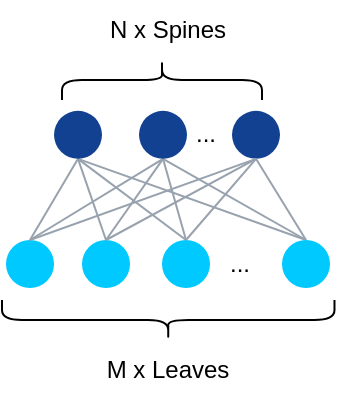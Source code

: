 <mxfile version="15.5.8" type="github" pages="2">
  <diagram id="iS51ezdleT5w62Py4joQ" name="templated01">
    <mxGraphModel dx="902" dy="357" grid="1" gridSize="10" guides="1" tooltips="1" connect="1" arrows="1" fold="1" page="1" pageScale="1" pageWidth="1169" pageHeight="827" math="0" shadow="0">
      <root>
        <mxCell id="0" />
        <mxCell id="1" parent="0" />
        <mxCell id="sL5stat3IgHk66CsYpOu-1" style="edgeStyle=none;rounded=0;orthogonalLoop=1;jettySize=auto;html=1;exitX=0.5;exitY=0;exitDx=0;exitDy=0;entryX=0.5;entryY=1;entryDx=0;entryDy=0;startArrow=none;startFill=0;endArrow=none;endFill=0;strokeColor=#98A2AE;strokeWidth=1;fontFamily=Manrope;fontSize=10;fontColor=#BEC8D2;" edge="1" parent="1" source="sL5stat3IgHk66CsYpOu-15" target="sL5stat3IgHk66CsYpOu-11">
          <mxGeometry relative="1" as="geometry" />
        </mxCell>
        <mxCell id="sL5stat3IgHk66CsYpOu-4" style="edgeStyle=none;rounded=0;orthogonalLoop=1;jettySize=auto;html=1;entryX=0.5;entryY=1;entryDx=0;entryDy=0;startArrow=none;startFill=0;endArrow=none;endFill=0;strokeColor=#98A2AE;strokeWidth=1;fontFamily=Manrope;fontSize=10;fontColor=#BEC8D2;exitX=0.5;exitY=0;exitDx=0;exitDy=0;" edge="1" parent="1" source="sL5stat3IgHk66CsYpOu-16" target="sL5stat3IgHk66CsYpOu-11">
          <mxGeometry relative="1" as="geometry">
            <mxPoint x="569" y="297.42" as="sourcePoint" />
            <mxPoint x="565" y="295.42" as="targetPoint" />
          </mxGeometry>
        </mxCell>
        <mxCell id="sL5stat3IgHk66CsYpOu-5" style="edgeStyle=none;rounded=0;orthogonalLoop=1;jettySize=auto;html=1;entryX=0.5;entryY=1;entryDx=0;entryDy=0;startArrow=none;startFill=0;endArrow=none;endFill=0;strokeColor=#98A2AE;strokeWidth=1;fontFamily=Manrope;fontSize=10;fontColor=#BEC8D2;exitX=0.5;exitY=0;exitDx=0;exitDy=0;" edge="1" parent="1" source="sL5stat3IgHk66CsYpOu-15" target="sL5stat3IgHk66CsYpOu-12">
          <mxGeometry relative="1" as="geometry">
            <mxPoint x="581" y="307.42" as="sourcePoint" />
            <mxPoint x="565" y="295.42" as="targetPoint" />
          </mxGeometry>
        </mxCell>
        <mxCell id="sL5stat3IgHk66CsYpOu-6" style="edgeStyle=none;rounded=0;orthogonalLoop=1;jettySize=auto;html=1;entryX=0.5;entryY=0;entryDx=0;entryDy=0;startArrow=none;startFill=0;endArrow=none;endFill=0;strokeColor=#98A2AE;strokeWidth=1;fontFamily=Manrope;fontSize=10;fontColor=#BEC8D2;exitX=0.5;exitY=1;exitDx=0;exitDy=0;" edge="1" parent="1" source="sL5stat3IgHk66CsYpOu-12" target="sL5stat3IgHk66CsYpOu-16">
          <mxGeometry relative="1" as="geometry">
            <mxPoint x="581.0" y="307.42" as="sourcePoint" />
            <mxPoint x="565" y="295.42" as="targetPoint" />
          </mxGeometry>
        </mxCell>
        <mxCell id="sL5stat3IgHk66CsYpOu-7" style="edgeStyle=none;rounded=0;orthogonalLoop=1;jettySize=auto;html=1;entryX=0.5;entryY=1;entryDx=0;entryDy=0;startArrow=none;startFill=0;endArrow=none;endFill=0;strokeColor=#98A2AE;strokeWidth=1;fontFamily=Manrope;fontSize=10;fontColor=#BEC8D2;exitX=0.5;exitY=0;exitDx=0;exitDy=0;" edge="1" parent="1" source="sL5stat3IgHk66CsYpOu-17" target="sL5stat3IgHk66CsYpOu-11">
          <mxGeometry relative="1" as="geometry">
            <mxPoint x="611.0" y="307.42" as="sourcePoint" />
            <mxPoint x="625" y="295.42" as="targetPoint" />
          </mxGeometry>
        </mxCell>
        <mxCell id="sL5stat3IgHk66CsYpOu-8" style="edgeStyle=none;rounded=0;orthogonalLoop=1;jettySize=auto;html=1;entryX=0.5;entryY=1;entryDx=0;entryDy=0;startArrow=none;startFill=0;endArrow=none;endFill=0;strokeColor=#98A2AE;strokeWidth=1;fontFamily=Manrope;fontSize=10;fontColor=#BEC8D2;exitX=0.5;exitY=0;exitDx=0;exitDy=0;" edge="1" parent="1" source="sL5stat3IgHk66CsYpOu-17" target="sL5stat3IgHk66CsYpOu-12">
          <mxGeometry relative="1" as="geometry">
            <mxPoint x="611.0" y="307.42" as="sourcePoint" />
            <mxPoint x="565.0" y="295.42" as="targetPoint" />
          </mxGeometry>
        </mxCell>
        <mxCell id="sL5stat3IgHk66CsYpOu-9" style="edgeStyle=none;rounded=0;orthogonalLoop=1;jettySize=auto;html=1;entryX=0.5;entryY=1;entryDx=0;entryDy=0;startArrow=none;startFill=0;endArrow=none;endFill=0;strokeColor=#98A2AE;strokeWidth=1;fontFamily=Manrope;fontSize=10;fontColor=#BEC8D2;exitX=0.5;exitY=0;exitDx=0;exitDy=0;" edge="1" parent="1" source="sL5stat3IgHk66CsYpOu-18" target="sL5stat3IgHk66CsYpOu-11">
          <mxGeometry relative="1" as="geometry">
            <mxPoint x="641" y="307.42" as="sourcePoint" />
            <mxPoint x="625.0" y="295.42" as="targetPoint" />
          </mxGeometry>
        </mxCell>
        <mxCell id="sL5stat3IgHk66CsYpOu-10" style="edgeStyle=none;rounded=0;orthogonalLoop=1;jettySize=auto;html=1;entryX=0.5;entryY=1;entryDx=0;entryDy=0;startArrow=none;startFill=0;endArrow=none;endFill=0;strokeColor=#98A2AE;strokeWidth=1;fontFamily=Manrope;fontSize=10;fontColor=#BEC8D2;exitX=0.5;exitY=0;exitDx=0;exitDy=0;" edge="1" parent="1" source="sL5stat3IgHk66CsYpOu-18" target="sL5stat3IgHk66CsYpOu-12">
          <mxGeometry relative="1" as="geometry">
            <mxPoint x="641" y="307.42" as="sourcePoint" />
            <mxPoint x="565" y="295.42" as="targetPoint" />
          </mxGeometry>
        </mxCell>
        <mxCell id="sL5stat3IgHk66CsYpOu-11" value="" style="ellipse;whiteSpace=wrap;html=1;aspect=fixed;rounded=1;gradientColor=none;fontFamily=Manrope;fontSize=10;fontColor=#BEC8D2;align=right;strokeColor=none;fillColor=#124191;" vertex="1" parent="1">
          <mxGeometry x="496" y="255.42" width="24" height="24" as="geometry" />
        </mxCell>
        <mxCell id="sL5stat3IgHk66CsYpOu-12" value="" style="ellipse;whiteSpace=wrap;html=1;aspect=fixed;rounded=1;gradientColor=none;fontFamily=Manrope;fontSize=10;fontColor=#BEC8D2;align=right;strokeColor=none;fillColor=#124191;" vertex="1" parent="1">
          <mxGeometry x="538.5" y="255.42" width="24" height="24" as="geometry" />
        </mxCell>
        <mxCell id="sL5stat3IgHk66CsYpOu-15" value="" style="ellipse;whiteSpace=wrap;html=1;aspect=fixed;rounded=1;gradientColor=none;fontFamily=Manrope;fontSize=10;fontColor=#BEC8D2;align=right;strokeColor=none;fillColor=#00C9FF;" vertex="1" parent="1">
          <mxGeometry x="472" y="320" width="24" height="24" as="geometry" />
        </mxCell>
        <mxCell id="sL5stat3IgHk66CsYpOu-16" value="" style="ellipse;whiteSpace=wrap;html=1;aspect=fixed;rounded=1;gradientColor=none;fontFamily=Manrope;fontSize=10;fontColor=#BEC8D2;align=right;strokeColor=none;fillColor=#00C9FF;" vertex="1" parent="1">
          <mxGeometry x="510" y="320" width="24" height="24" as="geometry" />
        </mxCell>
        <mxCell id="sL5stat3IgHk66CsYpOu-17" value="" style="ellipse;whiteSpace=wrap;html=1;aspect=fixed;rounded=1;gradientColor=none;fontFamily=Manrope;fontSize=10;fontColor=#BEC8D2;align=right;strokeColor=none;fillColor=#00C9FF;" vertex="1" parent="1">
          <mxGeometry x="550" y="320" width="24" height="24" as="geometry" />
        </mxCell>
        <mxCell id="sL5stat3IgHk66CsYpOu-18" value="" style="ellipse;whiteSpace=wrap;html=1;aspect=fixed;rounded=1;gradientColor=none;fontFamily=Manrope;fontSize=10;fontColor=#BEC8D2;align=right;strokeColor=none;fillColor=#00C9FF;" vertex="1" parent="1">
          <mxGeometry x="610" y="320" width="24" height="24" as="geometry" />
        </mxCell>
        <mxCell id="sL5stat3IgHk66CsYpOu-39" value="..." style="text;html=1;strokeColor=none;fillColor=none;align=center;verticalAlign=middle;whiteSpace=wrap;rounded=0;" vertex="1" parent="1">
          <mxGeometry x="557.5" y="252.42" width="27.5" height="30" as="geometry" />
        </mxCell>
        <mxCell id="sL5stat3IgHk66CsYpOu-40" value="..." style="text;html=1;strokeColor=none;fillColor=none;align=center;verticalAlign=middle;whiteSpace=wrap;rounded=0;" vertex="1" parent="1">
          <mxGeometry x="574" y="320" width="30" height="24" as="geometry" />
        </mxCell>
        <mxCell id="sL5stat3IgHk66CsYpOu-42" value="" style="shape=curlyBracket;whiteSpace=wrap;html=1;rounded=1;rotation=90;" vertex="1" parent="1">
          <mxGeometry x="540" y="190" width="20" height="100" as="geometry" />
        </mxCell>
        <mxCell id="sL5stat3IgHk66CsYpOu-43" value="" style="shape=curlyBracket;whiteSpace=wrap;html=1;rounded=1;rotation=-90;" vertex="1" parent="1">
          <mxGeometry x="543.12" y="276.88" width="20" height="166.25" as="geometry" />
        </mxCell>
        <mxCell id="sL5stat3IgHk66CsYpOu-44" value="M x Leaves" style="text;html=1;strokeColor=none;fillColor=none;align=center;verticalAlign=middle;whiteSpace=wrap;rounded=0;" vertex="1" parent="1">
          <mxGeometry x="500.12" y="370" width="106" height="30" as="geometry" />
        </mxCell>
        <mxCell id="sL5stat3IgHk66CsYpOu-45" value="N x Spines" style="text;html=1;strokeColor=none;fillColor=none;align=center;verticalAlign=middle;whiteSpace=wrap;rounded=0;" vertex="1" parent="1">
          <mxGeometry x="500.12" y="200" width="106" height="30" as="geometry" />
        </mxCell>
        <mxCell id="sL5stat3IgHk66CsYpOu-50" value="" style="ellipse;whiteSpace=wrap;html=1;aspect=fixed;rounded=1;gradientColor=none;fontFamily=Manrope;fontSize=10;fontColor=#BEC8D2;align=right;strokeColor=none;fillColor=#124191;" vertex="1" parent="1">
          <mxGeometry x="585" y="255.42" width="24" height="24" as="geometry" />
        </mxCell>
        <mxCell id="sL5stat3IgHk66CsYpOu-51" style="edgeStyle=none;rounded=0;orthogonalLoop=1;jettySize=auto;html=1;entryX=0.5;entryY=1;entryDx=0;entryDy=0;startArrow=none;startFill=0;endArrow=none;endFill=0;strokeColor=#98A2AE;strokeWidth=1;fontFamily=Manrope;fontSize=10;fontColor=#BEC8D2;exitX=0.5;exitY=0;exitDx=0;exitDy=0;" edge="1" parent="1" source="sL5stat3IgHk66CsYpOu-18" target="sL5stat3IgHk66CsYpOu-50">
          <mxGeometry relative="1" as="geometry">
            <mxPoint x="632" y="330" as="sourcePoint" />
            <mxPoint x="560.5" y="289.42" as="targetPoint" />
          </mxGeometry>
        </mxCell>
        <mxCell id="sL5stat3IgHk66CsYpOu-52" style="edgeStyle=none;rounded=0;orthogonalLoop=1;jettySize=auto;html=1;startArrow=none;startFill=0;endArrow=none;endFill=0;strokeColor=#98A2AE;strokeWidth=1;fontFamily=Manrope;fontSize=10;fontColor=#BEC8D2;exitX=0.5;exitY=0;exitDx=0;exitDy=0;entryX=0.5;entryY=1;entryDx=0;entryDy=0;" edge="1" parent="1" source="sL5stat3IgHk66CsYpOu-17" target="sL5stat3IgHk66CsYpOu-50">
          <mxGeometry relative="1" as="geometry">
            <mxPoint x="632" y="330" as="sourcePoint" />
            <mxPoint x="616" y="280" as="targetPoint" />
          </mxGeometry>
        </mxCell>
        <mxCell id="sL5stat3IgHk66CsYpOu-53" style="edgeStyle=none;rounded=0;orthogonalLoop=1;jettySize=auto;html=1;startArrow=none;startFill=0;endArrow=none;endFill=0;strokeColor=#98A2AE;strokeWidth=1;fontFamily=Manrope;fontSize=10;fontColor=#BEC8D2;exitX=0.5;exitY=0;exitDx=0;exitDy=0;entryX=0.5;entryY=1;entryDx=0;entryDy=0;" edge="1" parent="1" source="sL5stat3IgHk66CsYpOu-16" target="sL5stat3IgHk66CsYpOu-50">
          <mxGeometry relative="1" as="geometry">
            <mxPoint x="520" y="320" as="sourcePoint" />
            <mxPoint x="620" y="280" as="targetPoint" />
          </mxGeometry>
        </mxCell>
        <mxCell id="sL5stat3IgHk66CsYpOu-54" style="edgeStyle=none;rounded=0;orthogonalLoop=1;jettySize=auto;html=1;startArrow=none;startFill=0;endArrow=none;endFill=0;strokeColor=#98A2AE;strokeWidth=1;fontFamily=Manrope;fontSize=10;fontColor=#BEC8D2;exitX=0.5;exitY=0;exitDx=0;exitDy=0;entryX=0.5;entryY=1;entryDx=0;entryDy=0;" edge="1" parent="1" source="sL5stat3IgHk66CsYpOu-15" target="sL5stat3IgHk66CsYpOu-50">
          <mxGeometry relative="1" as="geometry">
            <mxPoint x="582" y="340" as="sourcePoint" />
            <mxPoint x="636" y="300" as="targetPoint" />
          </mxGeometry>
        </mxCell>
      </root>
    </mxGraphModel>
  </diagram>
  <diagram id="h8RkDmVLK7b1w_zVVMcj" name="templated02">
    <mxGraphModel dx="1546" dy="611" grid="1" gridSize="10" guides="1" tooltips="1" connect="1" arrows="1" fold="1" page="1" pageScale="1" pageWidth="1169" pageHeight="827" math="0" shadow="0">
      <root>
        <mxCell id="A0GcrbxxkYMi1dtwf7WZ-0" />
        <mxCell id="A0GcrbxxkYMi1dtwf7WZ-1" parent="A0GcrbxxkYMi1dtwf7WZ-0" />
        <mxCell id="J5tVah5155WVLjbqDvri-25" style="edgeStyle=none;rounded=0;orthogonalLoop=1;jettySize=auto;html=1;exitX=0.5;exitY=0;exitDx=0;exitDy=0;entryX=0.5;entryY=1;entryDx=0;entryDy=0;startArrow=none;startFill=0;endArrow=none;endFill=0;strokeColor=#98A2AE;strokeWidth=1;fontFamily=Manrope;fontSize=10;fontColor=#BEC8D2;" edge="1" parent="A0GcrbxxkYMi1dtwf7WZ-1" source="J5tVah5155WVLjbqDvri-35" target="J5tVah5155WVLjbqDvri-33">
          <mxGeometry relative="1" as="geometry" />
        </mxCell>
        <mxCell id="J5tVah5155WVLjbqDvri-26" style="edgeStyle=none;rounded=0;orthogonalLoop=1;jettySize=auto;html=1;entryX=0.5;entryY=1;entryDx=0;entryDy=0;startArrow=none;startFill=0;endArrow=none;endFill=0;strokeColor=#98A2AE;strokeWidth=1;fontFamily=Manrope;fontSize=10;fontColor=#BEC8D2;exitX=0.5;exitY=0;exitDx=0;exitDy=0;" edge="1" parent="A0GcrbxxkYMi1dtwf7WZ-1" source="J5tVah5155WVLjbqDvri-36" target="J5tVah5155WVLjbqDvri-33">
          <mxGeometry relative="1" as="geometry">
            <mxPoint x="327" y="357.42" as="sourcePoint" />
            <mxPoint x="323" y="355.42" as="targetPoint" />
          </mxGeometry>
        </mxCell>
        <mxCell id="J5tVah5155WVLjbqDvri-27" style="edgeStyle=none;rounded=0;orthogonalLoop=1;jettySize=auto;html=1;entryX=0.5;entryY=1;entryDx=0;entryDy=0;startArrow=none;startFill=0;endArrow=none;endFill=0;strokeColor=#98A2AE;strokeWidth=1;fontFamily=Manrope;fontSize=10;fontColor=#BEC8D2;exitX=0.5;exitY=0;exitDx=0;exitDy=0;" edge="1" parent="A0GcrbxxkYMi1dtwf7WZ-1" source="J5tVah5155WVLjbqDvri-35" target="J5tVah5155WVLjbqDvri-34">
          <mxGeometry relative="1" as="geometry">
            <mxPoint x="339" y="367.42" as="sourcePoint" />
            <mxPoint x="323" y="355.42" as="targetPoint" />
          </mxGeometry>
        </mxCell>
        <mxCell id="J5tVah5155WVLjbqDvri-28" style="edgeStyle=none;rounded=0;orthogonalLoop=1;jettySize=auto;html=1;entryX=0.5;entryY=0;entryDx=0;entryDy=0;startArrow=none;startFill=0;endArrow=none;endFill=0;strokeColor=#98A2AE;strokeWidth=1;fontFamily=Manrope;fontSize=10;fontColor=#BEC8D2;exitX=0.5;exitY=1;exitDx=0;exitDy=0;" edge="1" parent="A0GcrbxxkYMi1dtwf7WZ-1" source="J5tVah5155WVLjbqDvri-34" target="J5tVah5155WVLjbqDvri-36">
          <mxGeometry relative="1" as="geometry">
            <mxPoint x="339.0" y="367.42" as="sourcePoint" />
            <mxPoint x="323" y="355.42" as="targetPoint" />
          </mxGeometry>
        </mxCell>
        <mxCell id="J5tVah5155WVLjbqDvri-29" style="edgeStyle=none;rounded=0;orthogonalLoop=1;jettySize=auto;html=1;entryX=0.5;entryY=1;entryDx=0;entryDy=0;startArrow=none;startFill=0;endArrow=none;endFill=0;strokeColor=#98A2AE;strokeWidth=1;fontFamily=Manrope;fontSize=10;fontColor=#BEC8D2;exitX=0.5;exitY=0;exitDx=0;exitDy=0;" edge="1" parent="A0GcrbxxkYMi1dtwf7WZ-1" source="J5tVah5155WVLjbqDvri-37" target="J5tVah5155WVLjbqDvri-33">
          <mxGeometry relative="1" as="geometry">
            <mxPoint x="369.0" y="367.42" as="sourcePoint" />
            <mxPoint x="383" y="355.42" as="targetPoint" />
          </mxGeometry>
        </mxCell>
        <mxCell id="J5tVah5155WVLjbqDvri-30" style="edgeStyle=none;rounded=0;orthogonalLoop=1;jettySize=auto;html=1;entryX=0.5;entryY=1;entryDx=0;entryDy=0;startArrow=none;startFill=0;endArrow=none;endFill=0;strokeColor=#98A2AE;strokeWidth=1;fontFamily=Manrope;fontSize=10;fontColor=#BEC8D2;exitX=0.5;exitY=0;exitDx=0;exitDy=0;" edge="1" parent="A0GcrbxxkYMi1dtwf7WZ-1" source="J5tVah5155WVLjbqDvri-37" target="J5tVah5155WVLjbqDvri-34">
          <mxGeometry relative="1" as="geometry">
            <mxPoint x="369.0" y="367.42" as="sourcePoint" />
            <mxPoint x="323.0" y="355.42" as="targetPoint" />
          </mxGeometry>
        </mxCell>
        <mxCell id="J5tVah5155WVLjbqDvri-31" style="edgeStyle=none;rounded=0;orthogonalLoop=1;jettySize=auto;html=1;entryX=0.5;entryY=1;entryDx=0;entryDy=0;startArrow=none;startFill=0;endArrow=none;endFill=0;strokeColor=#98A2AE;strokeWidth=1;fontFamily=Manrope;fontSize=10;fontColor=#BEC8D2;exitX=0.5;exitY=0;exitDx=0;exitDy=0;" edge="1" parent="A0GcrbxxkYMi1dtwf7WZ-1" source="J5tVah5155WVLjbqDvri-38" target="J5tVah5155WVLjbqDvri-33">
          <mxGeometry relative="1" as="geometry">
            <mxPoint x="399" y="367.42" as="sourcePoint" />
            <mxPoint x="383.0" y="355.42" as="targetPoint" />
          </mxGeometry>
        </mxCell>
        <mxCell id="J5tVah5155WVLjbqDvri-32" style="edgeStyle=none;rounded=0;orthogonalLoop=1;jettySize=auto;html=1;entryX=0.5;entryY=1;entryDx=0;entryDy=0;startArrow=none;startFill=0;endArrow=none;endFill=0;strokeColor=#98A2AE;strokeWidth=1;fontFamily=Manrope;fontSize=10;fontColor=#BEC8D2;exitX=0.5;exitY=0;exitDx=0;exitDy=0;" edge="1" parent="A0GcrbxxkYMi1dtwf7WZ-1" source="J5tVah5155WVLjbqDvri-38" target="J5tVah5155WVLjbqDvri-34">
          <mxGeometry relative="1" as="geometry">
            <mxPoint x="399" y="367.42" as="sourcePoint" />
            <mxPoint x="323" y="355.42" as="targetPoint" />
          </mxGeometry>
        </mxCell>
        <mxCell id="J5tVah5155WVLjbqDvri-33" value="" style="ellipse;whiteSpace=wrap;html=1;aspect=fixed;rounded=1;gradientColor=none;fontFamily=Manrope;fontSize=10;fontColor=#BEC8D2;align=right;strokeColor=none;fillColor=#124191;" vertex="1" parent="A0GcrbxxkYMi1dtwf7WZ-1">
          <mxGeometry x="254" y="315.42" width="24" height="24" as="geometry" />
        </mxCell>
        <mxCell id="J5tVah5155WVLjbqDvri-34" value="" style="ellipse;whiteSpace=wrap;html=1;aspect=fixed;rounded=1;gradientColor=none;fontFamily=Manrope;fontSize=10;fontColor=#BEC8D2;align=right;strokeColor=none;fillColor=#124191;" vertex="1" parent="A0GcrbxxkYMi1dtwf7WZ-1">
          <mxGeometry x="296.5" y="315.42" width="24" height="24" as="geometry" />
        </mxCell>
        <mxCell id="J5tVah5155WVLjbqDvri-35" value="" style="ellipse;whiteSpace=wrap;html=1;aspect=fixed;rounded=1;gradientColor=none;fontFamily=Manrope;fontSize=10;fontColor=#BEC8D2;align=right;strokeColor=none;fillColor=#00C9FF;" vertex="1" parent="A0GcrbxxkYMi1dtwf7WZ-1">
          <mxGeometry x="230" y="380" width="24" height="24" as="geometry" />
        </mxCell>
        <mxCell id="J5tVah5155WVLjbqDvri-36" value="" style="ellipse;whiteSpace=wrap;html=1;aspect=fixed;rounded=1;gradientColor=none;fontFamily=Manrope;fontSize=10;fontColor=#BEC8D2;align=right;strokeColor=none;fillColor=#00C9FF;" vertex="1" parent="A0GcrbxxkYMi1dtwf7WZ-1">
          <mxGeometry x="268" y="380" width="24" height="24" as="geometry" />
        </mxCell>
        <mxCell id="J5tVah5155WVLjbqDvri-37" value="" style="ellipse;whiteSpace=wrap;html=1;aspect=fixed;rounded=1;gradientColor=none;fontFamily=Manrope;fontSize=10;fontColor=#BEC8D2;align=right;strokeColor=none;fillColor=#00C9FF;" vertex="1" parent="A0GcrbxxkYMi1dtwf7WZ-1">
          <mxGeometry x="308" y="380" width="24" height="24" as="geometry" />
        </mxCell>
        <mxCell id="J5tVah5155WVLjbqDvri-38" value="" style="ellipse;whiteSpace=wrap;html=1;aspect=fixed;rounded=1;gradientColor=none;fontFamily=Manrope;fontSize=10;fontColor=#BEC8D2;align=right;strokeColor=none;fillColor=#00C9FF;" vertex="1" parent="A0GcrbxxkYMi1dtwf7WZ-1">
          <mxGeometry x="368" y="380" width="24" height="24" as="geometry" />
        </mxCell>
        <mxCell id="J5tVah5155WVLjbqDvri-39" value="..." style="text;html=1;strokeColor=none;fillColor=none;align=center;verticalAlign=middle;whiteSpace=wrap;rounded=0;" vertex="1" parent="A0GcrbxxkYMi1dtwf7WZ-1">
          <mxGeometry x="315.5" y="312.42" width="27.5" height="30" as="geometry" />
        </mxCell>
        <mxCell id="J5tVah5155WVLjbqDvri-40" value="..." style="text;html=1;strokeColor=none;fillColor=none;align=center;verticalAlign=middle;whiteSpace=wrap;rounded=0;" vertex="1" parent="A0GcrbxxkYMi1dtwf7WZ-1">
          <mxGeometry x="332" y="380" width="30" height="24" as="geometry" />
        </mxCell>
        <mxCell id="J5tVah5155WVLjbqDvri-42" value="" style="shape=curlyBracket;whiteSpace=wrap;html=1;rounded=1;rotation=-90;" vertex="1" parent="A0GcrbxxkYMi1dtwf7WZ-1">
          <mxGeometry x="301.12" y="336.88" width="20" height="166.25" as="geometry" />
        </mxCell>
        <mxCell id="J5tVah5155WVLjbqDvri-43" value="M x Leaves" style="text;html=1;strokeColor=none;fillColor=none;align=center;verticalAlign=middle;whiteSpace=wrap;rounded=0;" vertex="1" parent="A0GcrbxxkYMi1dtwf7WZ-1">
          <mxGeometry x="258.12" y="430" width="106" height="30" as="geometry" />
        </mxCell>
        <mxCell id="J5tVah5155WVLjbqDvri-45" value="" style="ellipse;whiteSpace=wrap;html=1;aspect=fixed;rounded=1;gradientColor=none;fontFamily=Manrope;fontSize=10;fontColor=#BEC8D2;align=right;strokeColor=none;fillColor=#124191;" vertex="1" parent="A0GcrbxxkYMi1dtwf7WZ-1">
          <mxGeometry x="343" y="315.42" width="24" height="24" as="geometry" />
        </mxCell>
        <mxCell id="J5tVah5155WVLjbqDvri-46" style="edgeStyle=none;rounded=0;orthogonalLoop=1;jettySize=auto;html=1;entryX=0.5;entryY=1;entryDx=0;entryDy=0;startArrow=none;startFill=0;endArrow=none;endFill=0;strokeColor=#98A2AE;strokeWidth=1;fontFamily=Manrope;fontSize=10;fontColor=#BEC8D2;exitX=0.5;exitY=0;exitDx=0;exitDy=0;" edge="1" parent="A0GcrbxxkYMi1dtwf7WZ-1" source="J5tVah5155WVLjbqDvri-38" target="J5tVah5155WVLjbqDvri-45">
          <mxGeometry relative="1" as="geometry">
            <mxPoint x="390" y="390" as="sourcePoint" />
            <mxPoint x="318.5" y="349.42" as="targetPoint" />
          </mxGeometry>
        </mxCell>
        <mxCell id="J5tVah5155WVLjbqDvri-47" style="edgeStyle=none;rounded=0;orthogonalLoop=1;jettySize=auto;html=1;startArrow=none;startFill=0;endArrow=none;endFill=0;strokeColor=#98A2AE;strokeWidth=1;fontFamily=Manrope;fontSize=10;fontColor=#BEC8D2;exitX=0.5;exitY=0;exitDx=0;exitDy=0;entryX=0.5;entryY=1;entryDx=0;entryDy=0;" edge="1" parent="A0GcrbxxkYMi1dtwf7WZ-1" source="J5tVah5155WVLjbqDvri-37" target="J5tVah5155WVLjbqDvri-45">
          <mxGeometry relative="1" as="geometry">
            <mxPoint x="390" y="390" as="sourcePoint" />
            <mxPoint x="374" y="340" as="targetPoint" />
          </mxGeometry>
        </mxCell>
        <mxCell id="J5tVah5155WVLjbqDvri-48" style="edgeStyle=none;rounded=0;orthogonalLoop=1;jettySize=auto;html=1;startArrow=none;startFill=0;endArrow=none;endFill=0;strokeColor=#98A2AE;strokeWidth=1;fontFamily=Manrope;fontSize=10;fontColor=#BEC8D2;exitX=0.5;exitY=0;exitDx=0;exitDy=0;entryX=0.5;entryY=1;entryDx=0;entryDy=0;" edge="1" parent="A0GcrbxxkYMi1dtwf7WZ-1" source="J5tVah5155WVLjbqDvri-36" target="J5tVah5155WVLjbqDvri-45">
          <mxGeometry relative="1" as="geometry">
            <mxPoint x="278" y="380" as="sourcePoint" />
            <mxPoint x="378" y="340" as="targetPoint" />
          </mxGeometry>
        </mxCell>
        <mxCell id="J5tVah5155WVLjbqDvri-49" style="edgeStyle=none;rounded=0;orthogonalLoop=1;jettySize=auto;html=1;startArrow=none;startFill=0;endArrow=none;endFill=0;strokeColor=#98A2AE;strokeWidth=1;fontFamily=Manrope;fontSize=10;fontColor=#BEC8D2;exitX=0.5;exitY=0;exitDx=0;exitDy=0;entryX=0.5;entryY=1;entryDx=0;entryDy=0;" edge="1" parent="A0GcrbxxkYMi1dtwf7WZ-1" source="J5tVah5155WVLjbqDvri-35" target="J5tVah5155WVLjbqDvri-45">
          <mxGeometry relative="1" as="geometry">
            <mxPoint x="340" y="400" as="sourcePoint" />
            <mxPoint x="394" y="360" as="targetPoint" />
          </mxGeometry>
        </mxCell>
        <mxCell id="J5tVah5155WVLjbqDvri-50" style="edgeStyle=none;rounded=0;orthogonalLoop=1;jettySize=auto;html=1;exitX=0.5;exitY=0;exitDx=0;exitDy=0;entryX=0.5;entryY=1;entryDx=0;entryDy=0;startArrow=none;startFill=0;endArrow=none;endFill=0;strokeColor=#98A2AE;strokeWidth=1;fontFamily=Manrope;fontSize=10;fontColor=#BEC8D2;" edge="1" parent="A0GcrbxxkYMi1dtwf7WZ-1" source="J5tVah5155WVLjbqDvri-60" target="J5tVah5155WVLjbqDvri-58">
          <mxGeometry relative="1" as="geometry" />
        </mxCell>
        <mxCell id="J5tVah5155WVLjbqDvri-51" style="edgeStyle=none;rounded=0;orthogonalLoop=1;jettySize=auto;html=1;entryX=0.5;entryY=1;entryDx=0;entryDy=0;startArrow=none;startFill=0;endArrow=none;endFill=0;strokeColor=#98A2AE;strokeWidth=1;fontFamily=Manrope;fontSize=10;fontColor=#BEC8D2;exitX=0.5;exitY=0;exitDx=0;exitDy=0;" edge="1" parent="A0GcrbxxkYMi1dtwf7WZ-1" source="J5tVah5155WVLjbqDvri-61" target="J5tVah5155WVLjbqDvri-58">
          <mxGeometry relative="1" as="geometry">
            <mxPoint x="537" y="357.42" as="sourcePoint" />
            <mxPoint x="533" y="355.42" as="targetPoint" />
          </mxGeometry>
        </mxCell>
        <mxCell id="J5tVah5155WVLjbqDvri-52" style="edgeStyle=none;rounded=0;orthogonalLoop=1;jettySize=auto;html=1;entryX=0.5;entryY=1;entryDx=0;entryDy=0;startArrow=none;startFill=0;endArrow=none;endFill=0;strokeColor=#98A2AE;strokeWidth=1;fontFamily=Manrope;fontSize=10;fontColor=#BEC8D2;exitX=0.5;exitY=0;exitDx=0;exitDy=0;" edge="1" parent="A0GcrbxxkYMi1dtwf7WZ-1" source="J5tVah5155WVLjbqDvri-60" target="J5tVah5155WVLjbqDvri-59">
          <mxGeometry relative="1" as="geometry">
            <mxPoint x="549" y="367.42" as="sourcePoint" />
            <mxPoint x="533" y="355.42" as="targetPoint" />
          </mxGeometry>
        </mxCell>
        <mxCell id="J5tVah5155WVLjbqDvri-53" style="edgeStyle=none;rounded=0;orthogonalLoop=1;jettySize=auto;html=1;entryX=0.5;entryY=0;entryDx=0;entryDy=0;startArrow=none;startFill=0;endArrow=none;endFill=0;strokeColor=#98A2AE;strokeWidth=1;fontFamily=Manrope;fontSize=10;fontColor=#BEC8D2;exitX=0.5;exitY=1;exitDx=0;exitDy=0;" edge="1" parent="A0GcrbxxkYMi1dtwf7WZ-1" source="J5tVah5155WVLjbqDvri-59" target="J5tVah5155WVLjbqDvri-61">
          <mxGeometry relative="1" as="geometry">
            <mxPoint x="549.0" y="367.42" as="sourcePoint" />
            <mxPoint x="533" y="355.42" as="targetPoint" />
          </mxGeometry>
        </mxCell>
        <mxCell id="J5tVah5155WVLjbqDvri-54" style="edgeStyle=none;rounded=0;orthogonalLoop=1;jettySize=auto;html=1;entryX=0.5;entryY=1;entryDx=0;entryDy=0;startArrow=none;startFill=0;endArrow=none;endFill=0;strokeColor=#98A2AE;strokeWidth=1;fontFamily=Manrope;fontSize=10;fontColor=#BEC8D2;exitX=0.5;exitY=0;exitDx=0;exitDy=0;" edge="1" parent="A0GcrbxxkYMi1dtwf7WZ-1" source="J5tVah5155WVLjbqDvri-62" target="J5tVah5155WVLjbqDvri-58">
          <mxGeometry relative="1" as="geometry">
            <mxPoint x="579.0" y="367.42" as="sourcePoint" />
            <mxPoint x="593" y="355.42" as="targetPoint" />
          </mxGeometry>
        </mxCell>
        <mxCell id="J5tVah5155WVLjbqDvri-55" style="edgeStyle=none;rounded=0;orthogonalLoop=1;jettySize=auto;html=1;entryX=0.5;entryY=1;entryDx=0;entryDy=0;startArrow=none;startFill=0;endArrow=none;endFill=0;strokeColor=#98A2AE;strokeWidth=1;fontFamily=Manrope;fontSize=10;fontColor=#BEC8D2;exitX=0.5;exitY=0;exitDx=0;exitDy=0;" edge="1" parent="A0GcrbxxkYMi1dtwf7WZ-1" source="J5tVah5155WVLjbqDvri-62" target="J5tVah5155WVLjbqDvri-59">
          <mxGeometry relative="1" as="geometry">
            <mxPoint x="579.0" y="367.42" as="sourcePoint" />
            <mxPoint x="533.0" y="355.42" as="targetPoint" />
          </mxGeometry>
        </mxCell>
        <mxCell id="J5tVah5155WVLjbqDvri-56" style="edgeStyle=none;rounded=0;orthogonalLoop=1;jettySize=auto;html=1;entryX=0.5;entryY=1;entryDx=0;entryDy=0;startArrow=none;startFill=0;endArrow=none;endFill=0;strokeColor=#98A2AE;strokeWidth=1;fontFamily=Manrope;fontSize=10;fontColor=#BEC8D2;exitX=0.5;exitY=0;exitDx=0;exitDy=0;" edge="1" parent="A0GcrbxxkYMi1dtwf7WZ-1" source="J5tVah5155WVLjbqDvri-63" target="J5tVah5155WVLjbqDvri-58">
          <mxGeometry relative="1" as="geometry">
            <mxPoint x="609" y="367.42" as="sourcePoint" />
            <mxPoint x="593.0" y="355.42" as="targetPoint" />
          </mxGeometry>
        </mxCell>
        <mxCell id="J5tVah5155WVLjbqDvri-57" style="edgeStyle=none;rounded=0;orthogonalLoop=1;jettySize=auto;html=1;entryX=0.5;entryY=1;entryDx=0;entryDy=0;startArrow=none;startFill=0;endArrow=none;endFill=0;strokeColor=#98A2AE;strokeWidth=1;fontFamily=Manrope;fontSize=10;fontColor=#BEC8D2;exitX=0.5;exitY=0;exitDx=0;exitDy=0;" edge="1" parent="A0GcrbxxkYMi1dtwf7WZ-1" source="J5tVah5155WVLjbqDvri-63" target="J5tVah5155WVLjbqDvri-59">
          <mxGeometry relative="1" as="geometry">
            <mxPoint x="609" y="367.42" as="sourcePoint" />
            <mxPoint x="533" y="355.42" as="targetPoint" />
          </mxGeometry>
        </mxCell>
        <mxCell id="J5tVah5155WVLjbqDvri-58" value="" style="ellipse;whiteSpace=wrap;html=1;aspect=fixed;rounded=1;gradientColor=none;fontFamily=Manrope;fontSize=10;fontColor=#BEC8D2;align=right;strokeColor=none;fillColor=#124191;" vertex="1" parent="A0GcrbxxkYMi1dtwf7WZ-1">
          <mxGeometry x="464" y="315.42" width="24" height="24" as="geometry" />
        </mxCell>
        <mxCell id="J5tVah5155WVLjbqDvri-59" value="" style="ellipse;whiteSpace=wrap;html=1;aspect=fixed;rounded=1;gradientColor=none;fontFamily=Manrope;fontSize=10;fontColor=#BEC8D2;align=right;strokeColor=none;fillColor=#124191;" vertex="1" parent="A0GcrbxxkYMi1dtwf7WZ-1">
          <mxGeometry x="506.5" y="315.42" width="24" height="24" as="geometry" />
        </mxCell>
        <mxCell id="J5tVah5155WVLjbqDvri-60" value="" style="ellipse;whiteSpace=wrap;html=1;aspect=fixed;rounded=1;gradientColor=none;fontFamily=Manrope;fontSize=10;fontColor=#BEC8D2;align=right;strokeColor=none;fillColor=#00C9FF;" vertex="1" parent="A0GcrbxxkYMi1dtwf7WZ-1">
          <mxGeometry x="440" y="380" width="24" height="24" as="geometry" />
        </mxCell>
        <mxCell id="J5tVah5155WVLjbqDvri-61" value="" style="ellipse;whiteSpace=wrap;html=1;aspect=fixed;rounded=1;gradientColor=none;fontFamily=Manrope;fontSize=10;fontColor=#BEC8D2;align=right;strokeColor=none;fillColor=#00C9FF;" vertex="1" parent="A0GcrbxxkYMi1dtwf7WZ-1">
          <mxGeometry x="478" y="380" width="24" height="24" as="geometry" />
        </mxCell>
        <mxCell id="J5tVah5155WVLjbqDvri-62" value="" style="ellipse;whiteSpace=wrap;html=1;aspect=fixed;rounded=1;gradientColor=none;fontFamily=Manrope;fontSize=10;fontColor=#BEC8D2;align=right;strokeColor=none;fillColor=#00C9FF;" vertex="1" parent="A0GcrbxxkYMi1dtwf7WZ-1">
          <mxGeometry x="518" y="380" width="24" height="24" as="geometry" />
        </mxCell>
        <mxCell id="J5tVah5155WVLjbqDvri-63" value="" style="ellipse;whiteSpace=wrap;html=1;aspect=fixed;rounded=1;gradientColor=none;fontFamily=Manrope;fontSize=10;fontColor=#BEC8D2;align=right;strokeColor=none;fillColor=#00C9FF;" vertex="1" parent="A0GcrbxxkYMi1dtwf7WZ-1">
          <mxGeometry x="578" y="380" width="24" height="24" as="geometry" />
        </mxCell>
        <mxCell id="J5tVah5155WVLjbqDvri-64" value="..." style="text;html=1;strokeColor=none;fillColor=none;align=center;verticalAlign=middle;whiteSpace=wrap;rounded=0;" vertex="1" parent="A0GcrbxxkYMi1dtwf7WZ-1">
          <mxGeometry x="525.5" y="312.42" width="27.5" height="30" as="geometry" />
        </mxCell>
        <mxCell id="J5tVah5155WVLjbqDvri-65" value="..." style="text;html=1;strokeColor=none;fillColor=none;align=center;verticalAlign=middle;whiteSpace=wrap;rounded=0;" vertex="1" parent="A0GcrbxxkYMi1dtwf7WZ-1">
          <mxGeometry x="542" y="380" width="30" height="24" as="geometry" />
        </mxCell>
        <mxCell id="J5tVah5155WVLjbqDvri-66" value="" style="shape=curlyBracket;whiteSpace=wrap;html=1;rounded=1;rotation=0;" vertex="1" parent="A0GcrbxxkYMi1dtwf7WZ-1">
          <mxGeometry x="220" y="310" width="20" height="40" as="geometry" />
        </mxCell>
        <mxCell id="J5tVah5155WVLjbqDvri-67" value="" style="shape=curlyBracket;whiteSpace=wrap;html=1;rounded=1;rotation=-90;" vertex="1" parent="A0GcrbxxkYMi1dtwf7WZ-1">
          <mxGeometry x="511.12" y="336.88" width="20" height="166.25" as="geometry" />
        </mxCell>
        <mxCell id="J5tVah5155WVLjbqDvri-68" value="M x Leaves" style="text;html=1;strokeColor=none;fillColor=none;align=center;verticalAlign=middle;whiteSpace=wrap;rounded=0;" vertex="1" parent="A0GcrbxxkYMi1dtwf7WZ-1">
          <mxGeometry x="468.12" y="430" width="106" height="30" as="geometry" />
        </mxCell>
        <mxCell id="J5tVah5155WVLjbqDvri-69" value="N x Spines" style="text;html=1;strokeColor=none;fillColor=none;align=center;verticalAlign=middle;whiteSpace=wrap;rounded=0;" vertex="1" parent="A0GcrbxxkYMi1dtwf7WZ-1">
          <mxGeometry x="134" y="315.42" width="106" height="30" as="geometry" />
        </mxCell>
        <mxCell id="J5tVah5155WVLjbqDvri-70" value="" style="ellipse;whiteSpace=wrap;html=1;aspect=fixed;rounded=1;gradientColor=none;fontFamily=Manrope;fontSize=10;fontColor=#BEC8D2;align=right;strokeColor=none;fillColor=#124191;" vertex="1" parent="A0GcrbxxkYMi1dtwf7WZ-1">
          <mxGeometry x="553" y="315.42" width="24" height="24" as="geometry" />
        </mxCell>
        <mxCell id="J5tVah5155WVLjbqDvri-71" style="edgeStyle=none;rounded=0;orthogonalLoop=1;jettySize=auto;html=1;entryX=0.5;entryY=1;entryDx=0;entryDy=0;startArrow=none;startFill=0;endArrow=none;endFill=0;strokeColor=#98A2AE;strokeWidth=1;fontFamily=Manrope;fontSize=10;fontColor=#BEC8D2;exitX=0.5;exitY=0;exitDx=0;exitDy=0;" edge="1" parent="A0GcrbxxkYMi1dtwf7WZ-1" source="J5tVah5155WVLjbqDvri-63" target="J5tVah5155WVLjbqDvri-70">
          <mxGeometry relative="1" as="geometry">
            <mxPoint x="600" y="390" as="sourcePoint" />
            <mxPoint x="528.5" y="349.42" as="targetPoint" />
          </mxGeometry>
        </mxCell>
        <mxCell id="J5tVah5155WVLjbqDvri-72" style="edgeStyle=none;rounded=0;orthogonalLoop=1;jettySize=auto;html=1;startArrow=none;startFill=0;endArrow=none;endFill=0;strokeColor=#98A2AE;strokeWidth=1;fontFamily=Manrope;fontSize=10;fontColor=#BEC8D2;exitX=0.5;exitY=0;exitDx=0;exitDy=0;entryX=0.5;entryY=1;entryDx=0;entryDy=0;" edge="1" parent="A0GcrbxxkYMi1dtwf7WZ-1" source="J5tVah5155WVLjbqDvri-62" target="J5tVah5155WVLjbqDvri-70">
          <mxGeometry relative="1" as="geometry">
            <mxPoint x="600" y="390" as="sourcePoint" />
            <mxPoint x="584" y="340" as="targetPoint" />
          </mxGeometry>
        </mxCell>
        <mxCell id="J5tVah5155WVLjbqDvri-73" style="edgeStyle=none;rounded=0;orthogonalLoop=1;jettySize=auto;html=1;startArrow=none;startFill=0;endArrow=none;endFill=0;strokeColor=#98A2AE;strokeWidth=1;fontFamily=Manrope;fontSize=10;fontColor=#BEC8D2;exitX=0.5;exitY=0;exitDx=0;exitDy=0;entryX=0.5;entryY=1;entryDx=0;entryDy=0;" edge="1" parent="A0GcrbxxkYMi1dtwf7WZ-1" source="J5tVah5155WVLjbqDvri-61" target="J5tVah5155WVLjbqDvri-70">
          <mxGeometry relative="1" as="geometry">
            <mxPoint x="488" y="380" as="sourcePoint" />
            <mxPoint x="588" y="340" as="targetPoint" />
          </mxGeometry>
        </mxCell>
        <mxCell id="J5tVah5155WVLjbqDvri-74" style="edgeStyle=none;rounded=0;orthogonalLoop=1;jettySize=auto;html=1;startArrow=none;startFill=0;endArrow=none;endFill=0;strokeColor=#98A2AE;strokeWidth=1;fontFamily=Manrope;fontSize=10;fontColor=#BEC8D2;exitX=0.5;exitY=0;exitDx=0;exitDy=0;entryX=0.5;entryY=1;entryDx=0;entryDy=0;" edge="1" parent="A0GcrbxxkYMi1dtwf7WZ-1" source="J5tVah5155WVLjbqDvri-60" target="J5tVah5155WVLjbqDvri-70">
          <mxGeometry relative="1" as="geometry">
            <mxPoint x="550" y="400" as="sourcePoint" />
            <mxPoint x="604" y="360" as="targetPoint" />
          </mxGeometry>
        </mxCell>
        <mxCell id="J5tVah5155WVLjbqDvri-75" value="" style="shape=curlyBracket;whiteSpace=wrap;html=1;rounded=1;rotation=-90;" vertex="1" parent="A0GcrbxxkYMi1dtwf7WZ-1">
          <mxGeometry x="503.81" y="181.25" width="20" height="583.5" as="geometry" />
        </mxCell>
        <mxCell id="J5tVah5155WVLjbqDvri-76" value="" style="ellipse;whiteSpace=wrap;html=1;aspect=fixed;rounded=1;gradientColor=none;fontFamily=Manrope;fontSize=10;fontColor=#BEC8D2;align=right;strokeColor=none;fillColor=#001135;" vertex="1" parent="A0GcrbxxkYMi1dtwf7WZ-1">
          <mxGeometry x="370" y="180.0" width="24" height="24" as="geometry" />
        </mxCell>
        <mxCell id="J5tVah5155WVLjbqDvri-77" value="" style="ellipse;whiteSpace=wrap;html=1;aspect=fixed;rounded=1;gradientColor=none;fontFamily=Manrope;fontSize=10;fontColor=#BEC8D2;align=right;strokeColor=none;fillColor=#001135;" vertex="1" parent="A0GcrbxxkYMi1dtwf7WZ-1">
          <mxGeometry x="502.96" y="181.84" width="24" height="24" as="geometry" />
        </mxCell>
        <mxCell id="J5tVah5155WVLjbqDvri-78" value="" style="ellipse;whiteSpace=wrap;html=1;aspect=fixed;rounded=1;gradientColor=none;fontFamily=Manrope;fontSize=10;fontColor=#BEC8D2;align=right;strokeColor=none;fillColor=#001135;" vertex="1" parent="A0GcrbxxkYMi1dtwf7WZ-1">
          <mxGeometry x="638" y="180.0" width="24" height="24" as="geometry" />
        </mxCell>
        <mxCell id="J5tVah5155WVLjbqDvri-79" style="edgeStyle=none;rounded=0;orthogonalLoop=1;jettySize=auto;html=1;exitX=0.5;exitY=0;exitDx=0;exitDy=0;entryX=0.5;entryY=1;entryDx=0;entryDy=0;startArrow=none;startFill=0;endArrow=none;endFill=0;strokeColor=#98A2AE;strokeWidth=1;fontFamily=Manrope;fontSize=10;fontColor=#BEC8D2;" edge="1" parent="A0GcrbxxkYMi1dtwf7WZ-1" source="J5tVah5155WVLjbqDvri-89" target="J5tVah5155WVLjbqDvri-87">
          <mxGeometry relative="1" as="geometry" />
        </mxCell>
        <mxCell id="J5tVah5155WVLjbqDvri-80" style="edgeStyle=none;rounded=0;orthogonalLoop=1;jettySize=auto;html=1;entryX=0.5;entryY=1;entryDx=0;entryDy=0;startArrow=none;startFill=0;endArrow=none;endFill=0;strokeColor=#98A2AE;strokeWidth=1;fontFamily=Manrope;fontSize=10;fontColor=#BEC8D2;exitX=0.5;exitY=0;exitDx=0;exitDy=0;" edge="1" parent="A0GcrbxxkYMi1dtwf7WZ-1" source="J5tVah5155WVLjbqDvri-90" target="J5tVah5155WVLjbqDvri-87">
          <mxGeometry relative="1" as="geometry">
            <mxPoint x="741" y="357.42" as="sourcePoint" />
            <mxPoint x="737" y="355.42" as="targetPoint" />
          </mxGeometry>
        </mxCell>
        <mxCell id="J5tVah5155WVLjbqDvri-81" style="edgeStyle=none;rounded=0;orthogonalLoop=1;jettySize=auto;html=1;entryX=0.5;entryY=1;entryDx=0;entryDy=0;startArrow=none;startFill=0;endArrow=none;endFill=0;strokeColor=#98A2AE;strokeWidth=1;fontFamily=Manrope;fontSize=10;fontColor=#BEC8D2;exitX=0.5;exitY=0;exitDx=0;exitDy=0;" edge="1" parent="A0GcrbxxkYMi1dtwf7WZ-1" source="J5tVah5155WVLjbqDvri-89" target="J5tVah5155WVLjbqDvri-88">
          <mxGeometry relative="1" as="geometry">
            <mxPoint x="753" y="367.42" as="sourcePoint" />
            <mxPoint x="737" y="355.42" as="targetPoint" />
          </mxGeometry>
        </mxCell>
        <mxCell id="J5tVah5155WVLjbqDvri-82" style="edgeStyle=none;rounded=0;orthogonalLoop=1;jettySize=auto;html=1;entryX=0.5;entryY=0;entryDx=0;entryDy=0;startArrow=none;startFill=0;endArrow=none;endFill=0;strokeColor=#98A2AE;strokeWidth=1;fontFamily=Manrope;fontSize=10;fontColor=#BEC8D2;exitX=0.5;exitY=1;exitDx=0;exitDy=0;" edge="1" parent="A0GcrbxxkYMi1dtwf7WZ-1" source="J5tVah5155WVLjbqDvri-88" target="J5tVah5155WVLjbqDvri-90">
          <mxGeometry relative="1" as="geometry">
            <mxPoint x="753.0" y="367.42" as="sourcePoint" />
            <mxPoint x="737" y="355.42" as="targetPoint" />
          </mxGeometry>
        </mxCell>
        <mxCell id="J5tVah5155WVLjbqDvri-83" style="edgeStyle=none;rounded=0;orthogonalLoop=1;jettySize=auto;html=1;entryX=0.5;entryY=1;entryDx=0;entryDy=0;startArrow=none;startFill=0;endArrow=none;endFill=0;strokeColor=#98A2AE;strokeWidth=1;fontFamily=Manrope;fontSize=10;fontColor=#BEC8D2;exitX=0.5;exitY=0;exitDx=0;exitDy=0;" edge="1" parent="A0GcrbxxkYMi1dtwf7WZ-1" source="J5tVah5155WVLjbqDvri-91" target="J5tVah5155WVLjbqDvri-87">
          <mxGeometry relative="1" as="geometry">
            <mxPoint x="783.0" y="367.42" as="sourcePoint" />
            <mxPoint x="797" y="355.42" as="targetPoint" />
          </mxGeometry>
        </mxCell>
        <mxCell id="J5tVah5155WVLjbqDvri-84" style="edgeStyle=none;rounded=0;orthogonalLoop=1;jettySize=auto;html=1;entryX=0.5;entryY=1;entryDx=0;entryDy=0;startArrow=none;startFill=0;endArrow=none;endFill=0;strokeColor=#98A2AE;strokeWidth=1;fontFamily=Manrope;fontSize=10;fontColor=#BEC8D2;exitX=0.5;exitY=0;exitDx=0;exitDy=0;" edge="1" parent="A0GcrbxxkYMi1dtwf7WZ-1" source="J5tVah5155WVLjbqDvri-91" target="J5tVah5155WVLjbqDvri-88">
          <mxGeometry relative="1" as="geometry">
            <mxPoint x="783.0" y="367.42" as="sourcePoint" />
            <mxPoint x="737.0" y="355.42" as="targetPoint" />
          </mxGeometry>
        </mxCell>
        <mxCell id="J5tVah5155WVLjbqDvri-85" style="edgeStyle=none;rounded=0;orthogonalLoop=1;jettySize=auto;html=1;entryX=0.5;entryY=1;entryDx=0;entryDy=0;startArrow=none;startFill=0;endArrow=none;endFill=0;strokeColor=#98A2AE;strokeWidth=1;fontFamily=Manrope;fontSize=10;fontColor=#BEC8D2;exitX=0.5;exitY=0;exitDx=0;exitDy=0;" edge="1" parent="A0GcrbxxkYMi1dtwf7WZ-1" source="J5tVah5155WVLjbqDvri-92" target="J5tVah5155WVLjbqDvri-87">
          <mxGeometry relative="1" as="geometry">
            <mxPoint x="813" y="367.42" as="sourcePoint" />
            <mxPoint x="797.0" y="355.42" as="targetPoint" />
          </mxGeometry>
        </mxCell>
        <mxCell id="J5tVah5155WVLjbqDvri-86" style="edgeStyle=none;rounded=0;orthogonalLoop=1;jettySize=auto;html=1;entryX=0.5;entryY=1;entryDx=0;entryDy=0;startArrow=none;startFill=0;endArrow=none;endFill=0;strokeColor=#98A2AE;strokeWidth=1;fontFamily=Manrope;fontSize=10;fontColor=#BEC8D2;exitX=0.5;exitY=0;exitDx=0;exitDy=0;" edge="1" parent="A0GcrbxxkYMi1dtwf7WZ-1" source="J5tVah5155WVLjbqDvri-92" target="J5tVah5155WVLjbqDvri-88">
          <mxGeometry relative="1" as="geometry">
            <mxPoint x="813" y="367.42" as="sourcePoint" />
            <mxPoint x="737" y="355.42" as="targetPoint" />
          </mxGeometry>
        </mxCell>
        <mxCell id="J5tVah5155WVLjbqDvri-87" value="" style="ellipse;whiteSpace=wrap;html=1;aspect=fixed;rounded=1;gradientColor=none;fontFamily=Manrope;fontSize=10;fontColor=#BEC8D2;align=right;strokeColor=none;fillColor=#124191;" vertex="1" parent="A0GcrbxxkYMi1dtwf7WZ-1">
          <mxGeometry x="668" y="315.42" width="24" height="24" as="geometry" />
        </mxCell>
        <mxCell id="J5tVah5155WVLjbqDvri-88" value="" style="ellipse;whiteSpace=wrap;html=1;aspect=fixed;rounded=1;gradientColor=none;fontFamily=Manrope;fontSize=10;fontColor=#BEC8D2;align=right;strokeColor=none;fillColor=#124191;" vertex="1" parent="A0GcrbxxkYMi1dtwf7WZ-1">
          <mxGeometry x="710.5" y="315.42" width="24" height="24" as="geometry" />
        </mxCell>
        <mxCell id="J5tVah5155WVLjbqDvri-89" value="" style="ellipse;whiteSpace=wrap;html=1;aspect=fixed;rounded=1;gradientColor=none;fontFamily=Manrope;fontSize=10;fontColor=#BEC8D2;align=right;strokeColor=none;fillColor=#00C9FF;" vertex="1" parent="A0GcrbxxkYMi1dtwf7WZ-1">
          <mxGeometry x="644" y="380" width="24" height="24" as="geometry" />
        </mxCell>
        <mxCell id="J5tVah5155WVLjbqDvri-90" value="" style="ellipse;whiteSpace=wrap;html=1;aspect=fixed;rounded=1;gradientColor=none;fontFamily=Manrope;fontSize=10;fontColor=#BEC8D2;align=right;strokeColor=none;fillColor=#00C9FF;" vertex="1" parent="A0GcrbxxkYMi1dtwf7WZ-1">
          <mxGeometry x="682" y="380" width="24" height="24" as="geometry" />
        </mxCell>
        <mxCell id="J5tVah5155WVLjbqDvri-91" value="" style="ellipse;whiteSpace=wrap;html=1;aspect=fixed;rounded=1;gradientColor=none;fontFamily=Manrope;fontSize=10;fontColor=#BEC8D2;align=right;strokeColor=none;fillColor=#00C9FF;" vertex="1" parent="A0GcrbxxkYMi1dtwf7WZ-1">
          <mxGeometry x="722" y="380" width="24" height="24" as="geometry" />
        </mxCell>
        <mxCell id="J5tVah5155WVLjbqDvri-92" value="" style="ellipse;whiteSpace=wrap;html=1;aspect=fixed;rounded=1;gradientColor=none;fontFamily=Manrope;fontSize=10;fontColor=#BEC8D2;align=right;strokeColor=none;fillColor=#00C9FF;" vertex="1" parent="A0GcrbxxkYMi1dtwf7WZ-1">
          <mxGeometry x="782" y="380" width="24" height="24" as="geometry" />
        </mxCell>
        <mxCell id="J5tVah5155WVLjbqDvri-93" value="..." style="text;html=1;strokeColor=none;fillColor=none;align=center;verticalAlign=middle;whiteSpace=wrap;rounded=0;" vertex="1" parent="A0GcrbxxkYMi1dtwf7WZ-1">
          <mxGeometry x="729.5" y="312.42" width="27.5" height="30" as="geometry" />
        </mxCell>
        <mxCell id="J5tVah5155WVLjbqDvri-94" value="..." style="text;html=1;strokeColor=none;fillColor=none;align=center;verticalAlign=middle;whiteSpace=wrap;rounded=0;" vertex="1" parent="A0GcrbxxkYMi1dtwf7WZ-1">
          <mxGeometry x="746" y="380" width="30" height="24" as="geometry" />
        </mxCell>
        <mxCell id="J5tVah5155WVLjbqDvri-96" value="" style="shape=curlyBracket;whiteSpace=wrap;html=1;rounded=1;rotation=-90;" vertex="1" parent="A0GcrbxxkYMi1dtwf7WZ-1">
          <mxGeometry x="715.12" y="336.88" width="20" height="166.25" as="geometry" />
        </mxCell>
        <mxCell id="J5tVah5155WVLjbqDvri-97" value="M x Leaves" style="text;html=1;strokeColor=none;fillColor=none;align=center;verticalAlign=middle;whiteSpace=wrap;rounded=0;" vertex="1" parent="A0GcrbxxkYMi1dtwf7WZ-1">
          <mxGeometry x="672.12" y="430" width="106" height="30" as="geometry" />
        </mxCell>
        <mxCell id="J5tVah5155WVLjbqDvri-99" value="" style="ellipse;whiteSpace=wrap;html=1;aspect=fixed;rounded=1;gradientColor=none;fontFamily=Manrope;fontSize=10;fontColor=#BEC8D2;align=right;strokeColor=none;fillColor=#124191;" vertex="1" parent="A0GcrbxxkYMi1dtwf7WZ-1">
          <mxGeometry x="757" y="315.42" width="24" height="24" as="geometry" />
        </mxCell>
        <mxCell id="J5tVah5155WVLjbqDvri-100" style="edgeStyle=none;rounded=0;orthogonalLoop=1;jettySize=auto;html=1;entryX=0.5;entryY=1;entryDx=0;entryDy=0;startArrow=none;startFill=0;endArrow=none;endFill=0;strokeColor=#98A2AE;strokeWidth=1;fontFamily=Manrope;fontSize=10;fontColor=#BEC8D2;exitX=0.5;exitY=0;exitDx=0;exitDy=0;" edge="1" parent="A0GcrbxxkYMi1dtwf7WZ-1" source="J5tVah5155WVLjbqDvri-92" target="J5tVah5155WVLjbqDvri-99">
          <mxGeometry relative="1" as="geometry">
            <mxPoint x="804" y="390" as="sourcePoint" />
            <mxPoint x="732.5" y="349.42" as="targetPoint" />
          </mxGeometry>
        </mxCell>
        <mxCell id="J5tVah5155WVLjbqDvri-101" style="edgeStyle=none;rounded=0;orthogonalLoop=1;jettySize=auto;html=1;startArrow=none;startFill=0;endArrow=none;endFill=0;strokeColor=#98A2AE;strokeWidth=1;fontFamily=Manrope;fontSize=10;fontColor=#BEC8D2;exitX=0.5;exitY=0;exitDx=0;exitDy=0;entryX=0.5;entryY=1;entryDx=0;entryDy=0;" edge="1" parent="A0GcrbxxkYMi1dtwf7WZ-1" source="J5tVah5155WVLjbqDvri-91" target="J5tVah5155WVLjbqDvri-99">
          <mxGeometry relative="1" as="geometry">
            <mxPoint x="804" y="390" as="sourcePoint" />
            <mxPoint x="788" y="340" as="targetPoint" />
          </mxGeometry>
        </mxCell>
        <mxCell id="J5tVah5155WVLjbqDvri-102" style="edgeStyle=none;rounded=0;orthogonalLoop=1;jettySize=auto;html=1;startArrow=none;startFill=0;endArrow=none;endFill=0;strokeColor=#98A2AE;strokeWidth=1;fontFamily=Manrope;fontSize=10;fontColor=#BEC8D2;exitX=0.5;exitY=0;exitDx=0;exitDy=0;entryX=0.5;entryY=1;entryDx=0;entryDy=0;" edge="1" parent="A0GcrbxxkYMi1dtwf7WZ-1" source="J5tVah5155WVLjbqDvri-90" target="J5tVah5155WVLjbqDvri-99">
          <mxGeometry relative="1" as="geometry">
            <mxPoint x="692" y="380" as="sourcePoint" />
            <mxPoint x="792" y="340" as="targetPoint" />
          </mxGeometry>
        </mxCell>
        <mxCell id="J5tVah5155WVLjbqDvri-103" style="edgeStyle=none;rounded=0;orthogonalLoop=1;jettySize=auto;html=1;startArrow=none;startFill=0;endArrow=none;endFill=0;strokeColor=#98A2AE;strokeWidth=1;fontFamily=Manrope;fontSize=10;fontColor=#BEC8D2;exitX=0.5;exitY=0;exitDx=0;exitDy=0;entryX=0.5;entryY=1;entryDx=0;entryDy=0;" edge="1" parent="A0GcrbxxkYMi1dtwf7WZ-1" source="J5tVah5155WVLjbqDvri-89" target="J5tVah5155WVLjbqDvri-99">
          <mxGeometry relative="1" as="geometry">
            <mxPoint x="754" y="400" as="sourcePoint" />
            <mxPoint x="808" y="360" as="targetPoint" />
          </mxGeometry>
        </mxCell>
        <mxCell id="AM26twd8f0DhkBkfEycq-0" value="&lt;font style=&quot;font-size: 14px&quot;&gt;...&lt;/font&gt;" style="text;html=1;strokeColor=none;fillColor=none;align=center;verticalAlign=middle;whiteSpace=wrap;rounded=0;" vertex="1" parent="A0GcrbxxkYMi1dtwf7WZ-1">
          <mxGeometry x="585" y="342.42" width="40" height="25.84" as="geometry" />
        </mxCell>
        <mxCell id="AM26twd8f0DhkBkfEycq-1" style="edgeStyle=none;rounded=0;orthogonalLoop=1;jettySize=auto;html=1;entryX=0.5;entryY=1;entryDx=0;entryDy=0;startArrow=none;startFill=0;endArrow=none;endFill=0;strokeColor=#98A2AE;strokeWidth=1;fontFamily=Manrope;fontSize=10;fontColor=#BEC8D2;exitX=0.5;exitY=0;exitDx=0;exitDy=0;" edge="1" parent="A0GcrbxxkYMi1dtwf7WZ-1" source="J5tVah5155WVLjbqDvri-33" target="J5tVah5155WVLjbqDvri-76">
          <mxGeometry relative="1" as="geometry">
            <mxPoint x="390" y="390" as="sourcePoint" />
            <mxPoint x="365" y="349.42" as="targetPoint" />
          </mxGeometry>
        </mxCell>
        <mxCell id="AM26twd8f0DhkBkfEycq-2" value="K x Pods" style="text;html=1;strokeColor=none;fillColor=none;align=center;verticalAlign=middle;whiteSpace=wrap;rounded=0;" vertex="1" parent="A0GcrbxxkYMi1dtwf7WZ-1">
          <mxGeometry x="460.81" y="490" width="106" height="30" as="geometry" />
        </mxCell>
        <mxCell id="AM26twd8f0DhkBkfEycq-3" value="" style="shape=curlyBracket;whiteSpace=wrap;html=1;rounded=1;rotation=90;" vertex="1" parent="A0GcrbxxkYMi1dtwf7WZ-1">
          <mxGeometry x="502.96" y="7.98" width="20" height="299.92" as="geometry" />
        </mxCell>
        <mxCell id="AM26twd8f0DhkBkfEycq-4" value="J x Super-Spines" style="text;html=1;strokeColor=none;fillColor=none;align=center;verticalAlign=middle;whiteSpace=wrap;rounded=0;" vertex="1" parent="A0GcrbxxkYMi1dtwf7WZ-1">
          <mxGeometry x="464" y="110" width="106" height="30" as="geometry" />
        </mxCell>
        <mxCell id="AM26twd8f0DhkBkfEycq-5" style="edgeStyle=none;rounded=0;orthogonalLoop=1;jettySize=auto;html=1;entryX=0.5;entryY=1;entryDx=0;entryDy=0;startArrow=none;startFill=0;endArrow=none;endFill=0;strokeColor=#98A2AE;strokeWidth=1;fontFamily=Manrope;fontSize=10;fontColor=#BEC8D2;exitX=0.5;exitY=0;exitDx=0;exitDy=0;" edge="1" parent="A0GcrbxxkYMi1dtwf7WZ-1" source="J5tVah5155WVLjbqDvri-34" target="J5tVah5155WVLjbqDvri-76">
          <mxGeometry relative="1" as="geometry">
            <mxPoint x="276.0" y="325.42" as="sourcePoint" />
            <mxPoint x="414.0" y="214.0" as="targetPoint" />
          </mxGeometry>
        </mxCell>
        <mxCell id="AM26twd8f0DhkBkfEycq-6" style="edgeStyle=none;rounded=0;orthogonalLoop=1;jettySize=auto;html=1;entryX=0.5;entryY=1;entryDx=0;entryDy=0;startArrow=none;startFill=0;endArrow=none;endFill=0;strokeColor=#98A2AE;strokeWidth=1;fontFamily=Manrope;fontSize=10;fontColor=#BEC8D2;exitX=0.5;exitY=0;exitDx=0;exitDy=0;" edge="1" parent="A0GcrbxxkYMi1dtwf7WZ-1" source="J5tVah5155WVLjbqDvri-45" target="J5tVah5155WVLjbqDvri-76">
          <mxGeometry relative="1" as="geometry">
            <mxPoint x="318.5" y="325.42" as="sourcePoint" />
            <mxPoint x="414.0" y="214" as="targetPoint" />
          </mxGeometry>
        </mxCell>
        <mxCell id="AM26twd8f0DhkBkfEycq-7" style="edgeStyle=none;rounded=0;orthogonalLoop=1;jettySize=auto;html=1;entryX=0.5;entryY=1;entryDx=0;entryDy=0;startArrow=none;startFill=0;endArrow=none;endFill=0;strokeColor=#98A2AE;strokeWidth=1;fontFamily=Manrope;fontSize=10;fontColor=#BEC8D2;exitX=0.5;exitY=0;exitDx=0;exitDy=0;" edge="1" parent="A0GcrbxxkYMi1dtwf7WZ-1" source="J5tVah5155WVLjbqDvri-58" target="J5tVah5155WVLjbqDvri-76">
          <mxGeometry relative="1" as="geometry">
            <mxPoint x="365" y="325.42" as="sourcePoint" />
            <mxPoint x="414.0" y="214" as="targetPoint" />
          </mxGeometry>
        </mxCell>
        <mxCell id="AM26twd8f0DhkBkfEycq-8" style="edgeStyle=none;rounded=0;orthogonalLoop=1;jettySize=auto;html=1;entryX=0.5;entryY=1;entryDx=0;entryDy=0;startArrow=none;startFill=0;endArrow=none;endFill=0;strokeColor=#98A2AE;strokeWidth=1;fontFamily=Manrope;fontSize=10;fontColor=#BEC8D2;exitX=0.5;exitY=0;exitDx=0;exitDy=0;" edge="1" parent="A0GcrbxxkYMi1dtwf7WZ-1" source="J5tVah5155WVLjbqDvri-59" target="J5tVah5155WVLjbqDvri-76">
          <mxGeometry relative="1" as="geometry">
            <mxPoint x="486" y="325.42" as="sourcePoint" />
            <mxPoint x="414.0" y="214" as="targetPoint" />
          </mxGeometry>
        </mxCell>
        <mxCell id="AM26twd8f0DhkBkfEycq-9" style="edgeStyle=none;rounded=0;orthogonalLoop=1;jettySize=auto;html=1;entryX=0.5;entryY=1;entryDx=0;entryDy=0;startArrow=none;startFill=0;endArrow=none;endFill=0;strokeColor=#98A2AE;strokeWidth=1;fontFamily=Manrope;fontSize=10;fontColor=#BEC8D2;exitX=0.5;exitY=0;exitDx=0;exitDy=0;" edge="1" parent="A0GcrbxxkYMi1dtwf7WZ-1" source="J5tVah5155WVLjbqDvri-70" target="J5tVah5155WVLjbqDvri-76">
          <mxGeometry relative="1" as="geometry">
            <mxPoint x="528.5" y="325.42" as="sourcePoint" />
            <mxPoint x="414.0" y="214" as="targetPoint" />
          </mxGeometry>
        </mxCell>
        <mxCell id="AM26twd8f0DhkBkfEycq-10" style="edgeStyle=none;rounded=0;orthogonalLoop=1;jettySize=auto;html=1;entryX=0.5;entryY=1;entryDx=0;entryDy=0;startArrow=none;startFill=0;endArrow=none;endFill=0;strokeColor=#98A2AE;strokeWidth=1;fontFamily=Manrope;fontSize=10;fontColor=#BEC8D2;exitX=0.5;exitY=0;exitDx=0;exitDy=0;" edge="1" parent="A0GcrbxxkYMi1dtwf7WZ-1" source="J5tVah5155WVLjbqDvri-88" target="J5tVah5155WVLjbqDvri-76">
          <mxGeometry relative="1" as="geometry">
            <mxPoint x="800" y="310" as="sourcePoint" />
            <mxPoint x="414.0" y="214" as="targetPoint" />
          </mxGeometry>
        </mxCell>
        <mxCell id="AM26twd8f0DhkBkfEycq-11" style="edgeStyle=none;rounded=0;orthogonalLoop=1;jettySize=auto;html=1;entryX=0.5;entryY=1;entryDx=0;entryDy=0;startArrow=none;startFill=0;endArrow=none;endFill=0;strokeColor=#98A2AE;strokeWidth=1;fontFamily=Manrope;fontSize=10;fontColor=#BEC8D2;exitX=0.5;exitY=0;exitDx=0;exitDy=0;" edge="1" parent="A0GcrbxxkYMi1dtwf7WZ-1" source="J5tVah5155WVLjbqDvri-33" target="J5tVah5155WVLjbqDvri-77">
          <mxGeometry relative="1" as="geometry">
            <mxPoint x="575" y="325.42" as="sourcePoint" />
            <mxPoint x="414.0" y="214" as="targetPoint" />
          </mxGeometry>
        </mxCell>
        <mxCell id="AM26twd8f0DhkBkfEycq-12" style="edgeStyle=none;rounded=0;orthogonalLoop=1;jettySize=auto;html=1;entryX=0.5;entryY=1;entryDx=0;entryDy=0;startArrow=none;startFill=0;endArrow=none;endFill=0;strokeColor=#98A2AE;strokeWidth=1;fontFamily=Manrope;fontSize=10;fontColor=#BEC8D2;exitX=0.5;exitY=0;exitDx=0;exitDy=0;" edge="1" parent="A0GcrbxxkYMi1dtwf7WZ-1" source="J5tVah5155WVLjbqDvri-34" target="J5tVah5155WVLjbqDvri-77">
          <mxGeometry relative="1" as="geometry">
            <mxPoint x="276" y="325.42" as="sourcePoint" />
            <mxPoint x="564.0" y="214" as="targetPoint" />
          </mxGeometry>
        </mxCell>
        <mxCell id="AM26twd8f0DhkBkfEycq-13" style="edgeStyle=none;rounded=0;orthogonalLoop=1;jettySize=auto;html=1;entryX=0.5;entryY=1;entryDx=0;entryDy=0;startArrow=none;startFill=0;endArrow=none;endFill=0;strokeColor=#98A2AE;strokeWidth=1;fontFamily=Manrope;fontSize=10;fontColor=#BEC8D2;exitX=0.5;exitY=0;exitDx=0;exitDy=0;" edge="1" parent="A0GcrbxxkYMi1dtwf7WZ-1" source="J5tVah5155WVLjbqDvri-45" target="J5tVah5155WVLjbqDvri-77">
          <mxGeometry relative="1" as="geometry">
            <mxPoint x="318.5" y="325.42" as="sourcePoint" />
            <mxPoint x="564.0" y="214" as="targetPoint" />
          </mxGeometry>
        </mxCell>
        <mxCell id="AM26twd8f0DhkBkfEycq-14" style="edgeStyle=none;rounded=0;orthogonalLoop=1;jettySize=auto;html=1;entryX=0.5;entryY=1;entryDx=0;entryDy=0;startArrow=none;startFill=0;endArrow=none;endFill=0;strokeColor=#98A2AE;strokeWidth=1;fontFamily=Manrope;fontSize=10;fontColor=#BEC8D2;exitX=0.5;exitY=0;exitDx=0;exitDy=0;" edge="1" parent="A0GcrbxxkYMi1dtwf7WZ-1" source="J5tVah5155WVLjbqDvri-58" target="J5tVah5155WVLjbqDvri-78">
          <mxGeometry relative="1" as="geometry">
            <mxPoint x="365" y="325.42" as="sourcePoint" />
            <mxPoint x="564.0" y="214" as="targetPoint" />
          </mxGeometry>
        </mxCell>
        <mxCell id="AM26twd8f0DhkBkfEycq-15" style="edgeStyle=none;rounded=0;orthogonalLoop=1;jettySize=auto;html=1;entryX=0.5;entryY=1;entryDx=0;entryDy=0;startArrow=none;startFill=0;endArrow=none;endFill=0;strokeColor=#98A2AE;strokeWidth=1;fontFamily=Manrope;fontSize=10;fontColor=#BEC8D2;exitX=0.5;exitY=0;exitDx=0;exitDy=0;" edge="1" parent="A0GcrbxxkYMi1dtwf7WZ-1" source="J5tVah5155WVLjbqDvri-59" target="J5tVah5155WVLjbqDvri-78">
          <mxGeometry relative="1" as="geometry">
            <mxPoint x="486" y="325.42" as="sourcePoint" />
            <mxPoint x="772" y="214" as="targetPoint" />
          </mxGeometry>
        </mxCell>
        <mxCell id="AM26twd8f0DhkBkfEycq-16" style="edgeStyle=none;rounded=0;orthogonalLoop=1;jettySize=auto;html=1;entryX=0.5;entryY=1;entryDx=0;entryDy=0;startArrow=none;startFill=0;endArrow=none;endFill=0;strokeColor=#98A2AE;strokeWidth=1;fontFamily=Manrope;fontSize=10;fontColor=#BEC8D2;exitX=0.5;exitY=0;exitDx=0;exitDy=0;" edge="1" parent="A0GcrbxxkYMi1dtwf7WZ-1" source="J5tVah5155WVLjbqDvri-70" target="J5tVah5155WVLjbqDvri-78">
          <mxGeometry relative="1" as="geometry">
            <mxPoint x="528.5" y="325.42" as="sourcePoint" />
            <mxPoint x="769.144" y="212.392" as="targetPoint" />
          </mxGeometry>
        </mxCell>
        <mxCell id="AM26twd8f0DhkBkfEycq-17" style="edgeStyle=none;rounded=0;orthogonalLoop=1;jettySize=auto;html=1;startArrow=none;startFill=0;endArrow=none;endFill=0;strokeColor=#98A2AE;strokeWidth=1;fontFamily=Manrope;fontSize=10;fontColor=#BEC8D2;entryX=0.5;entryY=1;entryDx=0;entryDy=0;exitX=0.5;exitY=0;exitDx=0;exitDy=0;" edge="1" parent="A0GcrbxxkYMi1dtwf7WZ-1" source="J5tVah5155WVLjbqDvri-87" target="J5tVah5155WVLjbqDvri-76">
          <mxGeometry relative="1" as="geometry">
            <mxPoint x="810" y="320.0" as="sourcePoint" />
            <mxPoint x="400" y="210" as="targetPoint" />
          </mxGeometry>
        </mxCell>
        <mxCell id="AM26twd8f0DhkBkfEycq-18" style="edgeStyle=none;rounded=0;orthogonalLoop=1;jettySize=auto;html=1;startArrow=none;startFill=0;endArrow=none;endFill=0;strokeColor=#98A2AE;strokeWidth=1;fontFamily=Manrope;fontSize=10;fontColor=#BEC8D2;exitX=0.5;exitY=0;exitDx=0;exitDy=0;entryX=0.5;entryY=1;entryDx=0;entryDy=0;" edge="1" parent="A0GcrbxxkYMi1dtwf7WZ-1" source="J5tVah5155WVLjbqDvri-58" target="J5tVah5155WVLjbqDvri-77">
          <mxGeometry relative="1" as="geometry">
            <mxPoint x="365" y="325.42" as="sourcePoint" />
            <mxPoint x="560" y="210" as="targetPoint" />
          </mxGeometry>
        </mxCell>
        <mxCell id="AM26twd8f0DhkBkfEycq-19" style="edgeStyle=none;rounded=0;orthogonalLoop=1;jettySize=auto;html=1;startArrow=none;startFill=0;endArrow=none;endFill=0;strokeColor=#98A2AE;strokeWidth=1;fontFamily=Manrope;fontSize=10;fontColor=#BEC8D2;entryX=0.5;entryY=1;entryDx=0;entryDy=0;exitX=0.5;exitY=0;exitDx=0;exitDy=0;" edge="1" parent="A0GcrbxxkYMi1dtwf7WZ-1" source="J5tVah5155WVLjbqDvri-59" target="J5tVah5155WVLjbqDvri-77">
          <mxGeometry relative="1" as="geometry">
            <mxPoint x="520" y="320" as="sourcePoint" />
            <mxPoint x="560" y="210" as="targetPoint" />
          </mxGeometry>
        </mxCell>
        <mxCell id="AM26twd8f0DhkBkfEycq-20" style="edgeStyle=none;rounded=0;orthogonalLoop=1;jettySize=auto;html=1;startArrow=none;startFill=0;endArrow=none;endFill=0;strokeColor=#98A2AE;strokeWidth=1;fontFamily=Manrope;fontSize=10;fontColor=#BEC8D2;entryX=0.5;entryY=1;entryDx=0;entryDy=0;exitX=0.5;exitY=0;exitDx=0;exitDy=0;" edge="1" parent="A0GcrbxxkYMi1dtwf7WZ-1" source="J5tVah5155WVLjbqDvri-70" target="J5tVah5155WVLjbqDvri-77">
          <mxGeometry relative="1" as="geometry">
            <mxPoint x="528.5" y="325.42" as="sourcePoint" />
            <mxPoint x="564" y="214" as="targetPoint" />
          </mxGeometry>
        </mxCell>
        <mxCell id="AM26twd8f0DhkBkfEycq-21" style="edgeStyle=none;rounded=0;orthogonalLoop=1;jettySize=auto;html=1;startArrow=none;startFill=0;endArrow=none;endFill=0;strokeColor=#98A2AE;strokeWidth=1;fontFamily=Manrope;fontSize=10;fontColor=#BEC8D2;exitX=0.5;exitY=0;exitDx=0;exitDy=0;entryX=0.5;entryY=1;entryDx=0;entryDy=0;" edge="1" parent="A0GcrbxxkYMi1dtwf7WZ-1" source="J5tVah5155WVLjbqDvri-99" target="J5tVah5155WVLjbqDvri-76">
          <mxGeometry relative="1" as="geometry">
            <mxPoint x="788.5" y="325.42" as="sourcePoint" />
            <mxPoint x="380" y="200" as="targetPoint" />
          </mxGeometry>
        </mxCell>
        <mxCell id="AM26twd8f0DhkBkfEycq-22" value="&lt;font style=&quot;font-size: 14px&quot;&gt;...&lt;/font&gt;" style="text;html=1;strokeColor=none;fillColor=none;align=center;verticalAlign=middle;whiteSpace=wrap;rounded=0;" vertex="1" parent="A0GcrbxxkYMi1dtwf7WZ-1">
          <mxGeometry x="562" y="180.0" width="40" height="25.84" as="geometry" />
        </mxCell>
        <mxCell id="AM26twd8f0DhkBkfEycq-23" style="edgeStyle=none;rounded=0;orthogonalLoop=1;jettySize=auto;html=1;startArrow=none;startFill=0;endArrow=none;endFill=0;strokeColor=#98A2AE;strokeWidth=1;fontFamily=Manrope;fontSize=10;fontColor=#BEC8D2;entryX=0.5;entryY=1;entryDx=0;entryDy=0;exitX=0.5;exitY=0;exitDx=0;exitDy=0;" edge="1" parent="A0GcrbxxkYMi1dtwf7WZ-1" source="J5tVah5155WVLjbqDvri-87" target="J5tVah5155WVLjbqDvri-78">
          <mxGeometry relative="1" as="geometry">
            <mxPoint x="700" y="310" as="sourcePoint" />
            <mxPoint x="650" y="200" as="targetPoint" />
          </mxGeometry>
        </mxCell>
        <mxCell id="AM26twd8f0DhkBkfEycq-24" style="edgeStyle=none;rounded=0;orthogonalLoop=1;jettySize=auto;html=1;startArrow=none;startFill=0;endArrow=none;endFill=0;strokeColor=#98A2AE;strokeWidth=1;fontFamily=Manrope;fontSize=10;fontColor=#BEC8D2;exitX=0.5;exitY=0;exitDx=0;exitDy=0;entryX=0.5;entryY=1;entryDx=0;entryDy=0;" edge="1" parent="A0GcrbxxkYMi1dtwf7WZ-1" source="J5tVah5155WVLjbqDvri-88" target="J5tVah5155WVLjbqDvri-78">
          <mxGeometry relative="1" as="geometry">
            <mxPoint x="710" y="330.0" as="sourcePoint" />
            <mxPoint x="650" y="200" as="targetPoint" />
          </mxGeometry>
        </mxCell>
        <mxCell id="AM26twd8f0DhkBkfEycq-25" style="edgeStyle=none;rounded=0;orthogonalLoop=1;jettySize=auto;html=1;startArrow=none;startFill=0;endArrow=none;endFill=0;strokeColor=#98A2AE;strokeWidth=1;fontFamily=Manrope;fontSize=10;fontColor=#BEC8D2;exitX=0.5;exitY=0;exitDx=0;exitDy=0;entryX=0.5;entryY=1;entryDx=0;entryDy=0;" edge="1" parent="A0GcrbxxkYMi1dtwf7WZ-1" source="J5tVah5155WVLjbqDvri-99" target="J5tVah5155WVLjbqDvri-78">
          <mxGeometry relative="1" as="geometry">
            <mxPoint x="750.5" y="325.42" as="sourcePoint" />
            <mxPoint x="650" y="200" as="targetPoint" />
          </mxGeometry>
        </mxCell>
        <mxCell id="AM26twd8f0DhkBkfEycq-26" style="edgeStyle=none;rounded=0;orthogonalLoop=1;jettySize=auto;html=1;startArrow=none;startFill=0;endArrow=none;endFill=0;strokeColor=#98A2AE;strokeWidth=1;fontFamily=Manrope;fontSize=10;fontColor=#BEC8D2;entryX=0.5;entryY=1;entryDx=0;entryDy=0;exitX=0.5;exitY=0;exitDx=0;exitDy=0;" edge="1" parent="A0GcrbxxkYMi1dtwf7WZ-1" source="J5tVah5155WVLjbqDvri-87" target="J5tVah5155WVLjbqDvri-77">
          <mxGeometry relative="1" as="geometry">
            <mxPoint x="680" y="320" as="sourcePoint" />
            <mxPoint x="520" y="210" as="targetPoint" />
          </mxGeometry>
        </mxCell>
        <mxCell id="AM26twd8f0DhkBkfEycq-27" style="edgeStyle=none;rounded=0;orthogonalLoop=1;jettySize=auto;html=1;startArrow=none;startFill=0;endArrow=none;endFill=0;strokeColor=#98A2AE;strokeWidth=1;fontFamily=Manrope;fontSize=10;fontColor=#BEC8D2;exitX=0.5;exitY=0;exitDx=0;exitDy=0;entryX=0.5;entryY=1;entryDx=0;entryDy=0;" edge="1" parent="A0GcrbxxkYMi1dtwf7WZ-1" source="J5tVah5155WVLjbqDvri-88" target="J5tVah5155WVLjbqDvri-77">
          <mxGeometry relative="1" as="geometry">
            <mxPoint x="690" y="325.42" as="sourcePoint" />
            <mxPoint x="520" y="210" as="targetPoint" />
          </mxGeometry>
        </mxCell>
        <mxCell id="AM26twd8f0DhkBkfEycq-28" style="edgeStyle=none;rounded=0;orthogonalLoop=1;jettySize=auto;html=1;startArrow=none;startFill=0;endArrow=none;endFill=0;strokeColor=#98A2AE;strokeWidth=1;fontFamily=Manrope;fontSize=10;fontColor=#BEC8D2;exitX=0.5;exitY=0;exitDx=0;exitDy=0;entryX=0.5;entryY=1;entryDx=0;entryDy=0;" edge="1" parent="A0GcrbxxkYMi1dtwf7WZ-1" source="J5tVah5155WVLjbqDvri-99" target="J5tVah5155WVLjbqDvri-77">
          <mxGeometry relative="1" as="geometry">
            <mxPoint x="732.5" y="325.42" as="sourcePoint" />
            <mxPoint x="524.96" y="215.84" as="targetPoint" />
          </mxGeometry>
        </mxCell>
        <mxCell id="AM26twd8f0DhkBkfEycq-29" style="edgeStyle=none;rounded=0;orthogonalLoop=1;jettySize=auto;html=1;entryX=0.5;entryY=1;entryDx=0;entryDy=0;startArrow=none;startFill=0;endArrow=none;endFill=0;strokeColor=#98A2AE;strokeWidth=1;fontFamily=Manrope;fontSize=10;fontColor=#BEC8D2;exitX=0.5;exitY=0;exitDx=0;exitDy=0;" edge="1" parent="A0GcrbxxkYMi1dtwf7WZ-1" source="J5tVah5155WVLjbqDvri-45" target="J5tVah5155WVLjbqDvri-78">
          <mxGeometry relative="1" as="geometry">
            <mxPoint x="486" y="325.42" as="sourcePoint" />
            <mxPoint x="660" y="214" as="targetPoint" />
          </mxGeometry>
        </mxCell>
        <mxCell id="AM26twd8f0DhkBkfEycq-30" style="edgeStyle=none;rounded=0;orthogonalLoop=1;jettySize=auto;html=1;entryX=0.5;entryY=1;entryDx=0;entryDy=0;startArrow=none;startFill=0;endArrow=none;endFill=0;strokeColor=#98A2AE;strokeWidth=1;fontFamily=Manrope;fontSize=10;fontColor=#BEC8D2;exitX=0.5;exitY=0;exitDx=0;exitDy=0;" edge="1" parent="A0GcrbxxkYMi1dtwf7WZ-1" source="J5tVah5155WVLjbqDvri-34" target="J5tVah5155WVLjbqDvri-78">
          <mxGeometry relative="1" as="geometry">
            <mxPoint x="310" y="320" as="sourcePoint" />
            <mxPoint x="660" y="214" as="targetPoint" />
          </mxGeometry>
        </mxCell>
        <mxCell id="AM26twd8f0DhkBkfEycq-31" style="edgeStyle=none;rounded=0;orthogonalLoop=1;jettySize=auto;html=1;entryX=0.5;entryY=1;entryDx=0;entryDy=0;startArrow=none;startFill=0;endArrow=none;endFill=0;strokeColor=#98A2AE;strokeWidth=1;fontFamily=Manrope;fontSize=10;fontColor=#BEC8D2;exitX=0.5;exitY=0;exitDx=0;exitDy=0;" edge="1" parent="A0GcrbxxkYMi1dtwf7WZ-1" source="J5tVah5155WVLjbqDvri-33" target="J5tVah5155WVLjbqDvri-78">
          <mxGeometry relative="1" as="geometry">
            <mxPoint x="318.5" y="325.42" as="sourcePoint" />
            <mxPoint x="660" y="214.0" as="targetPoint" />
          </mxGeometry>
        </mxCell>
      </root>
    </mxGraphModel>
  </diagram>
</mxfile>
